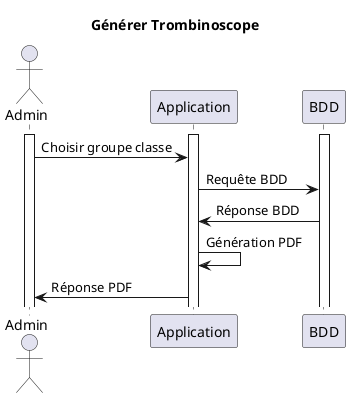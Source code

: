 @startuml generer_trombi

title Générer Trombinoscope
actor "Admin" as Ad
participant Application
participant BDD

activate Ad
activate Application
activate BDD

Ad -> Application : Choisir groupe classe
Application -> BDD : Requête BDD
Application <- BDD : Réponse BDD

Application -> Application : Génération PDF
Ad <- Application : Réponse PDF
@enduml